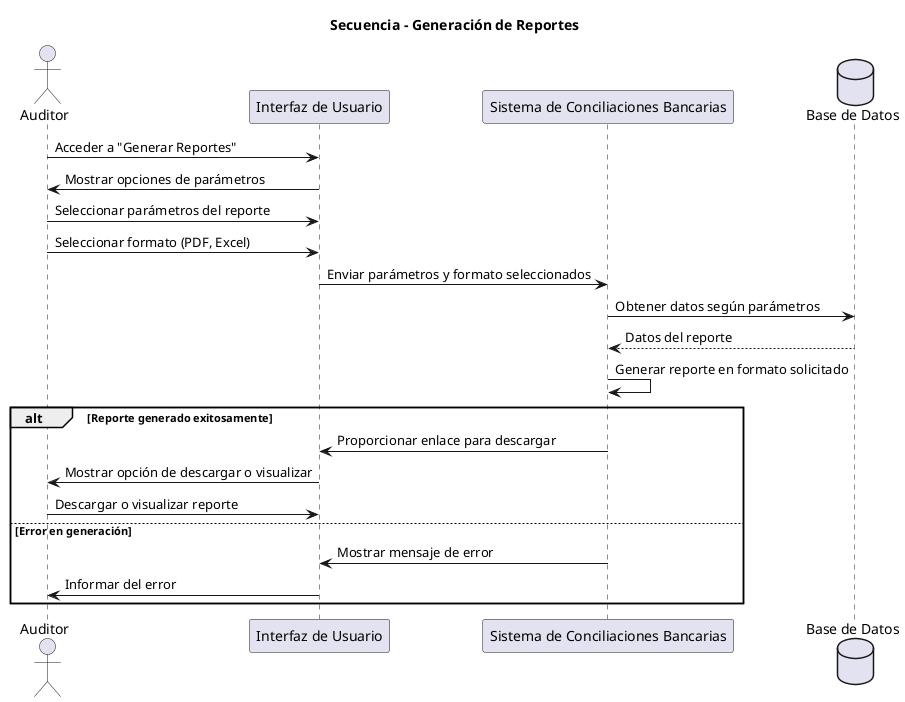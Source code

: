 @startuml
title Secuencia - Generación de Reportes

actor Auditor as Auditor
participant "Interfaz de Usuario" as UI
participant "Sistema de Conciliaciones Bancarias" as Sistema
database "Base de Datos" as BD

Auditor -> UI: Acceder a "Generar Reportes"
UI -> Auditor: Mostrar opciones de parámetros
Auditor -> UI: Seleccionar parámetros del reporte
Auditor -> UI: Seleccionar formato (PDF, Excel)
UI -> Sistema: Enviar parámetros y formato seleccionados
Sistema -> BD: Obtener datos según parámetros
BD --> Sistema: Datos del reporte
Sistema -> Sistema: Generar reporte en formato solicitado
alt Reporte generado exitosamente
    Sistema -> UI: Proporcionar enlace para descargar
    UI -> Auditor: Mostrar opción de descargar o visualizar
    Auditor -> UI: Descargar o visualizar reporte
else Error en generación
    Sistema -> UI: Mostrar mensaje de error
    UI -> Auditor: Informar del error
end

@enduml
